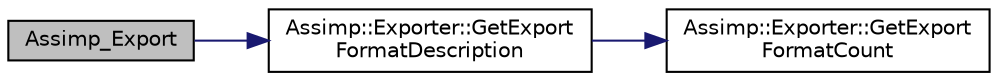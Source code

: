 digraph "Assimp_Export"
{
  edge [fontname="Helvetica",fontsize="10",labelfontname="Helvetica",labelfontsize="10"];
  node [fontname="Helvetica",fontsize="10",shape=record];
  rankdir="LR";
  Node1 [label="Assimp_Export",height=0.2,width=0.4,color="black", fillcolor="grey75", style="filled", fontcolor="black"];
  Node1 -> Node2 [color="midnightblue",fontsize="10",style="solid"];
  Node2 [label="Assimp::Exporter::GetExport\lFormatDescription",height=0.2,width=0.4,color="black", fillcolor="white", style="filled",URL="$class_assimp_1_1_exporter.html#ac66998c00c4f4489a3a647c178483c58"];
  Node2 -> Node3 [color="midnightblue",fontsize="10",style="solid"];
  Node3 [label="Assimp::Exporter::GetExport\lFormatCount",height=0.2,width=0.4,color="black", fillcolor="white", style="filled",URL="$class_assimp_1_1_exporter.html#a06215b8aaef07b936fff49e9425507f7"];
}
